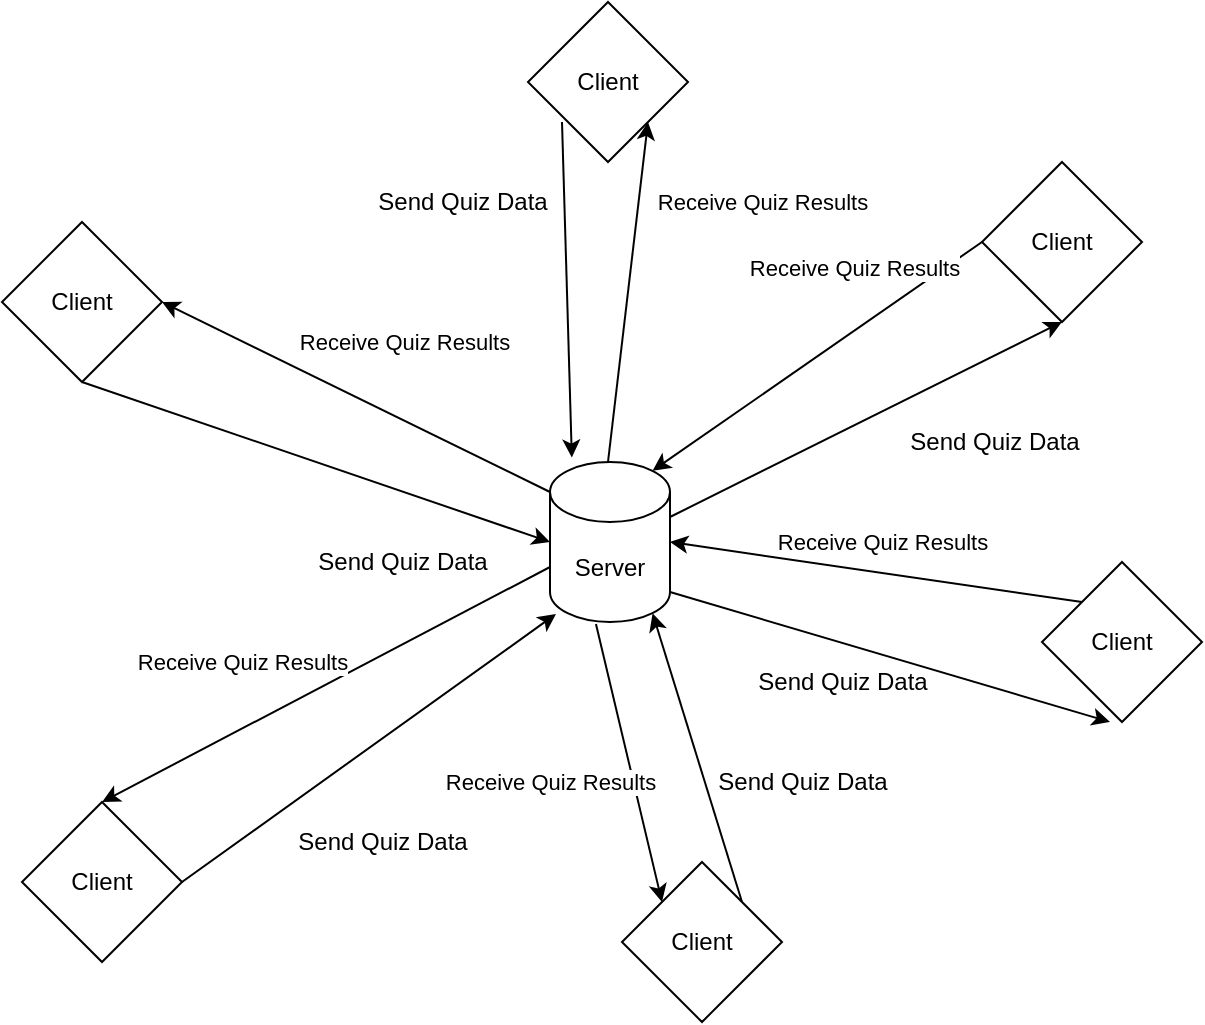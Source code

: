 <mxfile version="13.8.0" type="device"><diagram id="C5RBs43oDa-KdzZeNtuy" name="Page-1"><mxGraphModel dx="998" dy="534" grid="1" gridSize="10" guides="1" tooltips="1" connect="1" arrows="1" fold="1" page="1" pageScale="1" pageWidth="827" pageHeight="1169" math="0" shadow="0"><root><mxCell id="WIyWlLk6GJQsqaUBKTNV-0"/><mxCell id="WIyWlLk6GJQsqaUBKTNV-1" parent="WIyWlLk6GJQsqaUBKTNV-0"/><mxCell id="MsKH1bqWdZRXeB3_mEWl-0" value="&lt;div&gt;Client&lt;/div&gt;" style="rhombus;whiteSpace=wrap;html=1;" vertex="1" parent="WIyWlLk6GJQsqaUBKTNV-1"><mxGeometry x="110" y="120" width="80" height="80" as="geometry"/></mxCell><mxCell id="MsKH1bqWdZRXeB3_mEWl-1" value="Server" style="shape=cylinder3;whiteSpace=wrap;html=1;boundedLbl=1;backgroundOutline=1;size=15;" vertex="1" parent="WIyWlLk6GJQsqaUBKTNV-1"><mxGeometry x="384" y="240" width="60" height="80" as="geometry"/></mxCell><mxCell id="MsKH1bqWdZRXeB3_mEWl-2" value="&lt;div&gt;Client&lt;/div&gt;" style="rhombus;whiteSpace=wrap;html=1;" vertex="1" parent="WIyWlLk6GJQsqaUBKTNV-1"><mxGeometry x="120" y="410" width="80" height="80" as="geometry"/></mxCell><mxCell id="MsKH1bqWdZRXeB3_mEWl-4" value="&lt;div&gt;Client&lt;/div&gt;" style="rhombus;whiteSpace=wrap;html=1;" vertex="1" parent="WIyWlLk6GJQsqaUBKTNV-1"><mxGeometry x="420" y="440" width="80" height="80" as="geometry"/></mxCell><mxCell id="MsKH1bqWdZRXeB3_mEWl-5" value="&lt;div&gt;Client&lt;/div&gt;" style="rhombus;whiteSpace=wrap;html=1;" vertex="1" parent="WIyWlLk6GJQsqaUBKTNV-1"><mxGeometry x="630" y="290" width="80" height="80" as="geometry"/></mxCell><mxCell id="MsKH1bqWdZRXeB3_mEWl-6" value="&lt;div&gt;Client&lt;/div&gt;" style="rhombus;whiteSpace=wrap;html=1;" vertex="1" parent="WIyWlLk6GJQsqaUBKTNV-1"><mxGeometry x="600" y="90" width="80" height="80" as="geometry"/></mxCell><mxCell id="MsKH1bqWdZRXeB3_mEWl-7" value="&lt;div&gt;Client&lt;/div&gt;" style="rhombus;whiteSpace=wrap;html=1;" vertex="1" parent="WIyWlLk6GJQsqaUBKTNV-1"><mxGeometry x="373" y="10" width="80" height="80" as="geometry"/></mxCell><mxCell id="MsKH1bqWdZRXeB3_mEWl-8" value="" style="endArrow=classic;html=1;exitX=0.5;exitY=1;exitDx=0;exitDy=0;entryX=0;entryY=0.5;entryDx=0;entryDy=0;entryPerimeter=0;" edge="1" parent="WIyWlLk6GJQsqaUBKTNV-1" source="MsKH1bqWdZRXeB3_mEWl-0" target="MsKH1bqWdZRXeB3_mEWl-1"><mxGeometry width="50" height="50" relative="1" as="geometry"><mxPoint x="270" y="320" as="sourcePoint"/><mxPoint x="320" y="270" as="targetPoint"/></mxGeometry></mxCell><mxCell id="MsKH1bqWdZRXeB3_mEWl-9" value="Send Quiz Data" style="text;html=1;align=center;verticalAlign=middle;resizable=0;points=[];autosize=1;" vertex="1" parent="WIyWlLk6GJQsqaUBKTNV-1"><mxGeometry x="260" y="280" width="100" height="20" as="geometry"/></mxCell><mxCell id="MsKH1bqWdZRXeB3_mEWl-10" value="" style="endArrow=classic;html=1;exitX=0;exitY=0;exitDx=0;exitDy=15;exitPerimeter=0;entryX=1;entryY=0.5;entryDx=0;entryDy=0;" edge="1" parent="WIyWlLk6GJQsqaUBKTNV-1" source="MsKH1bqWdZRXeB3_mEWl-1" target="MsKH1bqWdZRXeB3_mEWl-0"><mxGeometry width="50" height="50" relative="1" as="geometry"><mxPoint x="330" y="240" as="sourcePoint"/><mxPoint x="380" y="190" as="targetPoint"/></mxGeometry></mxCell><mxCell id="MsKH1bqWdZRXeB3_mEWl-11" value="&lt;div&gt;Receive Quiz Results&lt;/div&gt;" style="edgeLabel;html=1;align=center;verticalAlign=middle;resizable=0;points=[];" vertex="1" connectable="0" parent="MsKH1bqWdZRXeB3_mEWl-10"><mxGeometry x="-0.16" y="-3" relative="1" as="geometry"><mxPoint x="6.41" y="-32.28" as="offset"/></mxGeometry></mxCell><mxCell id="MsKH1bqWdZRXeB3_mEWl-12" value="" style="endArrow=classic;html=1;exitX=1;exitY=0.5;exitDx=0;exitDy=0;entryX=0.05;entryY=0.95;entryDx=0;entryDy=0;entryPerimeter=0;" edge="1" parent="WIyWlLk6GJQsqaUBKTNV-1" source="MsKH1bqWdZRXeB3_mEWl-2" target="MsKH1bqWdZRXeB3_mEWl-1"><mxGeometry width="50" height="50" relative="1" as="geometry"><mxPoint y="250" as="sourcePoint"/><mxPoint x="234" y="330" as="targetPoint"/></mxGeometry></mxCell><mxCell id="MsKH1bqWdZRXeB3_mEWl-13" value="Send Quiz Data" style="text;html=1;align=center;verticalAlign=middle;resizable=0;points=[];autosize=1;" vertex="1" parent="WIyWlLk6GJQsqaUBKTNV-1"><mxGeometry x="250" y="420" width="100" height="20" as="geometry"/></mxCell><mxCell id="MsKH1bqWdZRXeB3_mEWl-14" value="" style="endArrow=classic;html=1;exitX=0;exitY=0;exitDx=0;exitDy=52.5;exitPerimeter=0;entryX=0.5;entryY=0;entryDx=0;entryDy=0;" edge="1" parent="WIyWlLk6GJQsqaUBKTNV-1" source="MsKH1bqWdZRXeB3_mEWl-1" target="MsKH1bqWdZRXeB3_mEWl-2"><mxGeometry width="50" height="50" relative="1" as="geometry"><mxPoint x="257" y="337.5" as="sourcePoint"/><mxPoint x="63" y="242.5" as="targetPoint"/></mxGeometry></mxCell><mxCell id="MsKH1bqWdZRXeB3_mEWl-15" value="&lt;div&gt;Receive Quiz Results&lt;/div&gt;" style="edgeLabel;html=1;align=center;verticalAlign=middle;resizable=0;points=[];" vertex="1" connectable="0" parent="MsKH1bqWdZRXeB3_mEWl-14"><mxGeometry x="-0.16" y="-3" relative="1" as="geometry"><mxPoint x="-58.74" y="0.92" as="offset"/></mxGeometry></mxCell><mxCell id="MsKH1bqWdZRXeB3_mEWl-16" value="" style="endArrow=classic;html=1;exitX=0.383;exitY=1.013;exitDx=0;exitDy=0;entryX=0;entryY=0;entryDx=0;entryDy=0;exitPerimeter=0;" edge="1" parent="WIyWlLk6GJQsqaUBKTNV-1" source="MsKH1bqWdZRXeB3_mEWl-1" target="MsKH1bqWdZRXeB3_mEWl-4"><mxGeometry width="50" height="50" relative="1" as="geometry"><mxPoint x="390" y="400" as="sourcePoint"/><mxPoint x="624" y="480" as="targetPoint"/></mxGeometry></mxCell><mxCell id="MsKH1bqWdZRXeB3_mEWl-17" value="Send Quiz Data" style="text;html=1;align=center;verticalAlign=middle;resizable=0;points=[];autosize=1;" vertex="1" parent="WIyWlLk6GJQsqaUBKTNV-1"><mxGeometry x="460" y="390" width="100" height="20" as="geometry"/></mxCell><mxCell id="MsKH1bqWdZRXeB3_mEWl-18" value="" style="endArrow=classic;html=1;exitX=1;exitY=0;exitDx=0;exitDy=0;entryX=0.855;entryY=1;entryDx=0;entryDy=-4.35;entryPerimeter=0;" edge="1" parent="WIyWlLk6GJQsqaUBKTNV-1" source="MsKH1bqWdZRXeB3_mEWl-4" target="MsKH1bqWdZRXeB3_mEWl-1"><mxGeometry width="50" height="50" relative="1" as="geometry"><mxPoint x="624" y="455" as="sourcePoint"/><mxPoint x="430" y="360" as="targetPoint"/></mxGeometry></mxCell><mxCell id="MsKH1bqWdZRXeB3_mEWl-19" value="&lt;div&gt;Receive Quiz Results&lt;/div&gt;" style="edgeLabel;html=1;align=center;verticalAlign=middle;resizable=0;points=[];" vertex="1" connectable="0" parent="MsKH1bqWdZRXeB3_mEWl-18"><mxGeometry x="-0.16" y="-3" relative="1" as="geometry"><mxPoint x="-80.23" y="1.07" as="offset"/></mxGeometry></mxCell><mxCell id="MsKH1bqWdZRXeB3_mEWl-20" value="" style="endArrow=classic;html=1;exitX=1;exitY=1;exitDx=0;exitDy=-15;entryX=0.425;entryY=1;entryDx=0;entryDy=0;entryPerimeter=0;exitPerimeter=0;" edge="1" parent="WIyWlLk6GJQsqaUBKTNV-1" source="MsKH1bqWdZRXeB3_mEWl-1" target="MsKH1bqWdZRXeB3_mEWl-5"><mxGeometry width="50" height="50" relative="1" as="geometry"><mxPoint x="440" y="300" as="sourcePoint"/><mxPoint x="674" y="380" as="targetPoint"/></mxGeometry></mxCell><mxCell id="MsKH1bqWdZRXeB3_mEWl-21" value="Send Quiz Data" style="text;html=1;align=center;verticalAlign=middle;resizable=0;points=[];autosize=1;" vertex="1" parent="WIyWlLk6GJQsqaUBKTNV-1"><mxGeometry x="480" y="340" width="100" height="20" as="geometry"/></mxCell><mxCell id="MsKH1bqWdZRXeB3_mEWl-22" value="" style="endArrow=classic;html=1;exitX=0;exitY=0;exitDx=0;exitDy=0;entryX=1;entryY=0.5;entryDx=0;entryDy=0;entryPerimeter=0;" edge="1" parent="WIyWlLk6GJQsqaUBKTNV-1" source="MsKH1bqWdZRXeB3_mEWl-5" target="MsKH1bqWdZRXeB3_mEWl-1"><mxGeometry width="50" height="50" relative="1" as="geometry"><mxPoint x="674" y="355" as="sourcePoint"/><mxPoint x="480" y="260" as="targetPoint"/></mxGeometry></mxCell><mxCell id="MsKH1bqWdZRXeB3_mEWl-23" value="&lt;div&gt;Receive Quiz Results&lt;/div&gt;" style="edgeLabel;html=1;align=center;verticalAlign=middle;resizable=0;points=[];" vertex="1" connectable="0" parent="MsKH1bqWdZRXeB3_mEWl-22"><mxGeometry x="-0.16" y="-3" relative="1" as="geometry"><mxPoint x="-14.34" y="-14.49" as="offset"/></mxGeometry></mxCell><mxCell id="MsKH1bqWdZRXeB3_mEWl-24" value="" style="endArrow=classic;html=1;exitX=1;exitY=0;exitDx=0;exitDy=27.5;entryX=0.5;entryY=1;entryDx=0;entryDy=0;exitPerimeter=0;" edge="1" parent="WIyWlLk6GJQsqaUBKTNV-1" source="MsKH1bqWdZRXeB3_mEWl-1" target="MsKH1bqWdZRXeB3_mEWl-6"><mxGeometry width="50" height="50" relative="1" as="geometry"><mxPoint x="450" y="185" as="sourcePoint"/><mxPoint x="670" y="250" as="targetPoint"/></mxGeometry></mxCell><mxCell id="MsKH1bqWdZRXeB3_mEWl-25" value="Send Quiz Data" style="text;html=1;align=center;verticalAlign=middle;resizable=0;points=[];autosize=1;" vertex="1" parent="WIyWlLk6GJQsqaUBKTNV-1"><mxGeometry x="556" y="220" width="100" height="20" as="geometry"/></mxCell><mxCell id="MsKH1bqWdZRXeB3_mEWl-26" value="" style="endArrow=classic;html=1;exitX=0;exitY=0.5;exitDx=0;exitDy=0;entryX=0.855;entryY=0;entryDx=0;entryDy=4.35;entryPerimeter=0;" edge="1" parent="WIyWlLk6GJQsqaUBKTNV-1" source="MsKH1bqWdZRXeB3_mEWl-6" target="MsKH1bqWdZRXeB3_mEWl-1"><mxGeometry width="50" height="50" relative="1" as="geometry"><mxPoint x="656" y="190" as="sourcePoint"/><mxPoint x="450" y="160" as="targetPoint"/></mxGeometry></mxCell><mxCell id="MsKH1bqWdZRXeB3_mEWl-27" value="&lt;div&gt;Receive Quiz Results&lt;/div&gt;" style="edgeLabel;html=1;align=center;verticalAlign=middle;resizable=0;points=[];" vertex="1" connectable="0" parent="MsKH1bqWdZRXeB3_mEWl-26"><mxGeometry x="-0.16" y="-3" relative="1" as="geometry"><mxPoint x="6.41" y="-32.28" as="offset"/></mxGeometry></mxCell><mxCell id="MsKH1bqWdZRXeB3_mEWl-28" value="" style="endArrow=classic;html=1;entryX=0.182;entryY=-0.028;entryDx=0;entryDy=0;entryPerimeter=0;" edge="1" parent="WIyWlLk6GJQsqaUBKTNV-1" target="MsKH1bqWdZRXeB3_mEWl-1"><mxGeometry width="50" height="50" relative="1" as="geometry"><mxPoint x="390" y="70" as="sourcePoint"/><mxPoint x="490" y="170" as="targetPoint"/></mxGeometry></mxCell><mxCell id="MsKH1bqWdZRXeB3_mEWl-29" value="Send Quiz Data" style="text;html=1;align=center;verticalAlign=middle;resizable=0;points=[];autosize=1;" vertex="1" parent="WIyWlLk6GJQsqaUBKTNV-1"><mxGeometry x="290" y="100" width="100" height="20" as="geometry"/></mxCell><mxCell id="MsKH1bqWdZRXeB3_mEWl-30" value="" style="endArrow=classic;html=1;entryX=1;entryY=1;entryDx=0;entryDy=0;" edge="1" parent="WIyWlLk6GJQsqaUBKTNV-1" target="MsKH1bqWdZRXeB3_mEWl-7"><mxGeometry width="50" height="50" relative="1" as="geometry"><mxPoint x="413" y="240" as="sourcePoint"/><mxPoint x="214" y="210" as="targetPoint"/></mxGeometry></mxCell><mxCell id="MsKH1bqWdZRXeB3_mEWl-31" value="&lt;div&gt;Receive Quiz Results&lt;/div&gt;" style="edgeLabel;html=1;align=center;verticalAlign=middle;resizable=0;points=[];" vertex="1" connectable="0" parent="MsKH1bqWdZRXeB3_mEWl-30"><mxGeometry x="-0.16" y="-3" relative="1" as="geometry"><mxPoint x="65.64" y="-59.08" as="offset"/></mxGeometry></mxCell></root></mxGraphModel></diagram></mxfile>